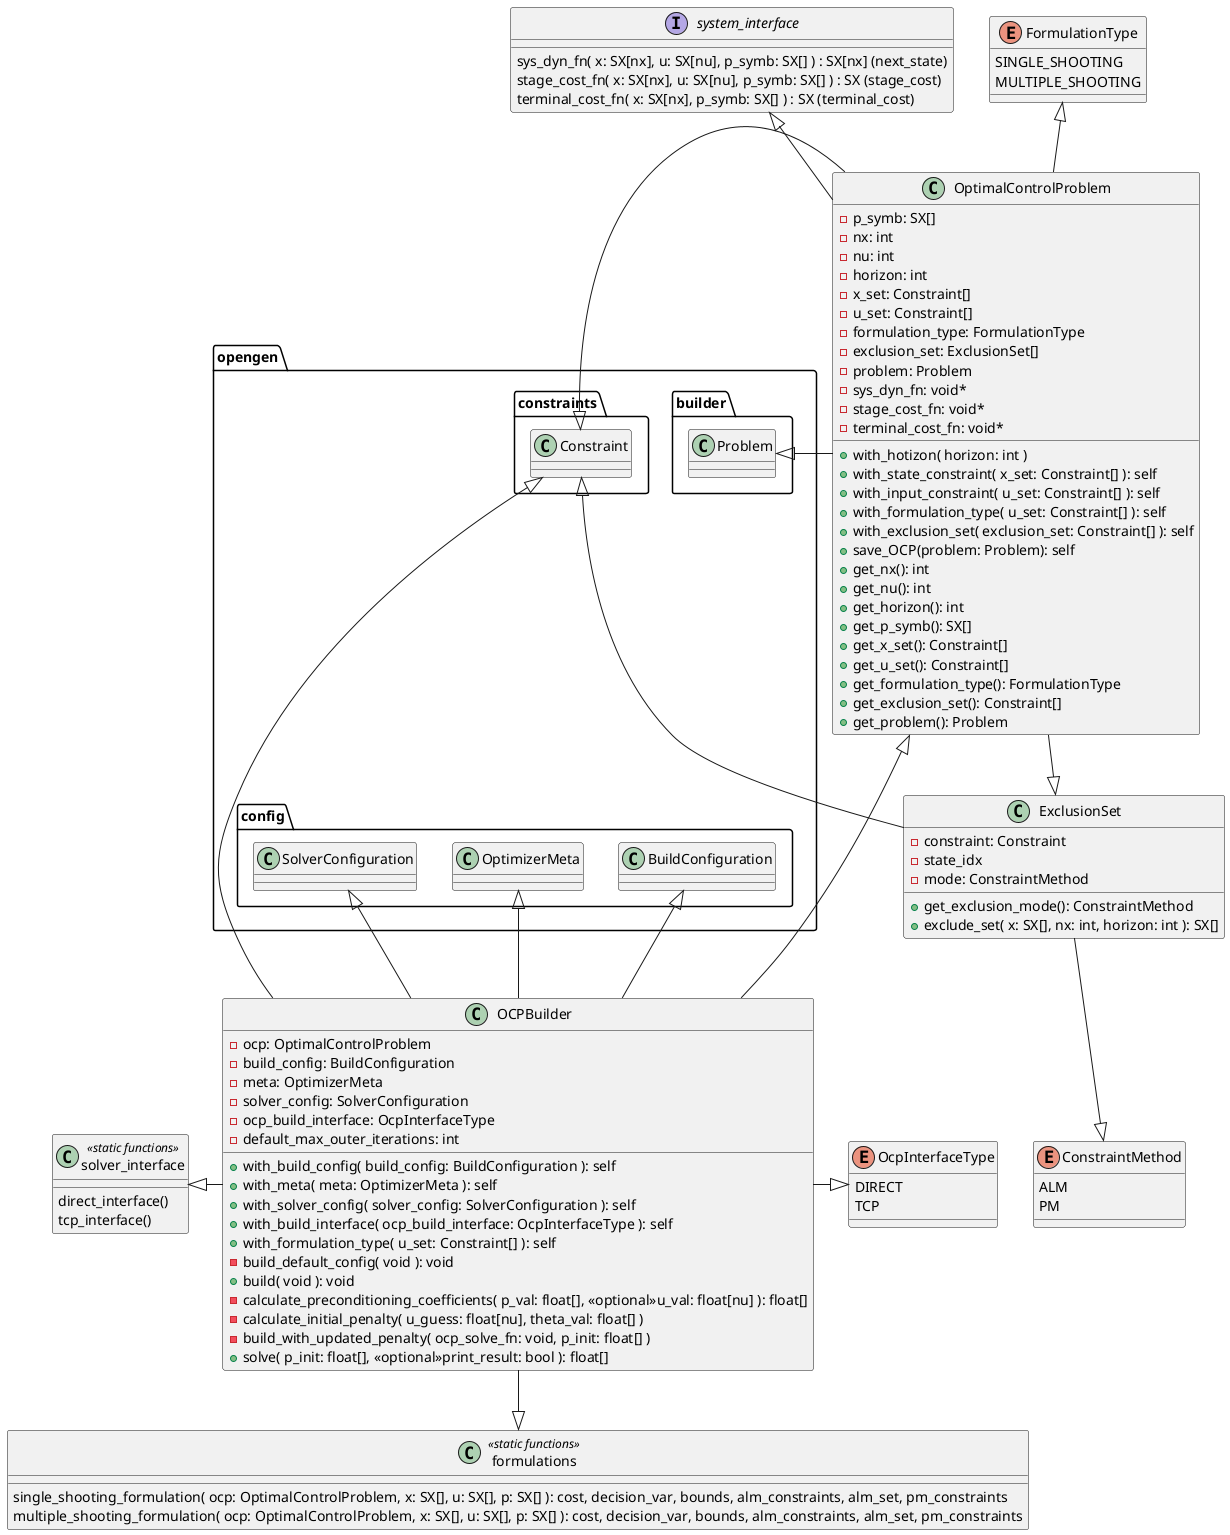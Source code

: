 @startuml
''https://plantuml.com/class-diagram
''https://www.youtube.com/watch?v=UI6lqHOVHic

class OCPBuilder{
    - ocp: OptimalControlProblem
    - build_config: BuildConfiguration
    - meta: OptimizerMeta
    - solver_config: SolverConfiguration
    - ocp_build_interface: OcpInterfaceType
    - default_max_outer_iterations: int
    + with_build_config( build_config: BuildConfiguration ): self
    + with_meta( meta: OptimizerMeta ): self
    + with_solver_config( solver_config: SolverConfiguration ): self
    + with_build_interface( ocp_build_interface: OcpInterfaceType ): self
    + with_formulation_type( u_set: Constraint[] ): self
    - build_default_config( void ): void
    + build( void ): void
    - calculate_preconditioning_coefficients( p_val: float[], <<optional>>u_val: float[nu] ): float[]
    - calculate_initial_penalty( u_guess: float[nu], theta_val: float[] )
    - build_with_updated_penalty( ocp_solve_fn: void, p_init: float[] )
    + solve( p_init: float[], <<optional>>print_result: bool ): float[]
}

interface system_interface {
    sys_dyn_fn( x: SX[nx], u: SX[nu], p_symb: SX[] ) : SX[nx] (next_state)
    stage_cost_fn( x: SX[nx], u: SX[nu], p_symb: SX[] ) : SX (stage_cost)
    terminal_cost_fn( x: SX[nx], p_symb: SX[] ) : SX (terminal_cost)
}

enum OcpInterfaceType {
DIRECT
TCP
}
OcpInterfaceType <|-l- OCPBuilder
OcpInterfaceType <|-u[hidden]- ExclusionSet

class formulations <<static functions>>{
    single_shooting_formulation( ocp: OptimalControlProblem, x: SX[], u: SX[], p: SX[] ): cost, decision_var, bounds, alm_constraints, alm_set, pm_constraints
    multiple_shooting_formulation( ocp: OptimalControlProblem, x: SX[], u: SX[], p: SX[] ): cost, decision_var, bounds, alm_constraints, alm_set, pm_constraints
}
formulations <|-u[hidden]- OcpInterfaceType

formulations <|-l- OCPBuilder

class solver_interface <<static functions>>{
    direct_interface()
    tcp_interface()
}

solver_interface <|-r[hidden]- formulations
solver_interface <|- OCPBuilder

class OptimalControlProblem{
    - p_symb: SX[]
    - nx: int
    - nu: int
    - horizon: int
    - x_set: Constraint[]
    - u_set: Constraint[]
    - formulation_type: FormulationType
    - exclusion_set: ExclusionSet[]
    - problem: Problem
    - sys_dyn_fn: void*
    - stage_cost_fn: void*
    - terminal_cost_fn: void*
    + with_hotizon( horizon: int )
    + with_state_constraint( x_set: Constraint[] ): self
    + with_input_constraint( u_set: Constraint[] ): self
    + with_formulation_type( u_set: Constraint[] ): self
    + with_exclusion_set( exclusion_set: Constraint[] ): self
    + save_OCP(problem: Problem): self
    + get_nx(): int
    + get_nu(): int
    + get_horizon(): int
    + get_p_symb(): SX[]
    + get_x_set(): Constraint[]
    + get_u_set(): Constraint[]
    + get_formulation_type(): FormulationType
    + get_exclusion_set(): Constraint[]
    + get_problem(): Problem
}

system_interface <|-r- OptimalControlProblem
OptimalControlProblem <|-r- OCPBuilder

enum FormulationType {
SINGLE_SHOOTING
MULTIPLE_SHOOTING
}
FormulationType <|-d- OptimalControlProblem

class ExclusionSet{
    - constraint: Constraint
    - state_idx
    - mode: ConstraintMethod
    + get_exclusion_mode(): ConstraintMethod
    + exclude_set( x: SX[], nx: int, horizon: int ): SX[]
}
ExclusionSet <|-u- OptimalControlProblem

enum ConstraintMethod {
ALM
PM
}
ConstraintMethod <|-u- ExclusionSet


opengen.constraints.Constraint<|-u- OptimalControlProblem
opengen.constraints.Constraint<|-- OCPBuilder
opengen.constraints.Constraint<|-- ExclusionSet
opengen.config.SolverConfiguration<|-- OCPBuilder
opengen.config.BuildConfiguration<|- OCPBuilder
opengen.config.OptimizerMeta<|- OCPBuilder
opengen.builder.Problem<|- OptimalControlProblem
opengen.builder.Problem<|-d[hidden]- opengen.config.OptimizerMeta
system_interface<|-d[hidden]- opengen.builder.Problem
@enduml